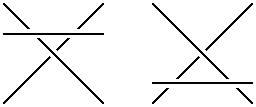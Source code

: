 /******************************************************************************
 *                                 LICENSE                                    *
 ******************************************************************************
 *  This file is part of Mathematics-and-Physics.                             *
 *                                                                            *
 *  Mathematics-and-Physics is free software: you can redistribute it and/or  *
 *  modify it under the terms of the GNU General Public License as published  *
 *  by the Free Software Foundation, either version 3 of the License, or      *
 *  (at your option) any later version.                                       *
 *                                                                            *
 *  Mathematics-and-Physics is distributed in the hope that it will be useful *
 *  but WITHOUT ANY WARRANTY; without even the implied warranty of            *
 *  MERCHANTABILITY or FITNESS FOR A PARTICULAR PURPOSE.  See the             *
 *  GNU General Public License for more details.                              *
 *                                                                            *
 *  You should have received a copy of the GNU General Public License         *
 *  along with Mathematics-and-Physics.  If not, see                          *
 *  <https://www.gnu.org/licenses/>.                                          *
 ******************************************************************************/

/*  Size of the figure.                                                       */
size(128);

pair A1 = (0.0, 0.0);
pair A2 = (1.0, 1.0);

pair B1 = (1.0, 0.0);
pair B2 = (0.0, 1.0);

pair C1 = (0.0, 0.7);
pair C2 = (1.0, 0.7);

draw(A1 -- A2);
draw(B1 -- B2, white+linewidth(4.0pt));
draw(B1 -- B2);
draw(C1 -- C2, white+linewidth(4.0pt));
draw(C1 -- C2);

draw(shift(1.5, 0.0)*(A1 -- A2));
draw(shift(1.5, 0.0)*(B1 -- B2), white+linewidth(4.0pt));
draw(shift(1.5, 0.0)*(B1 -- B2));
draw(shift(1.5, -0.5)*(C1 -- C2), white+linewidth(4.0pt));
draw(shift(1.5, -0.5)*(C1 -- C2));

